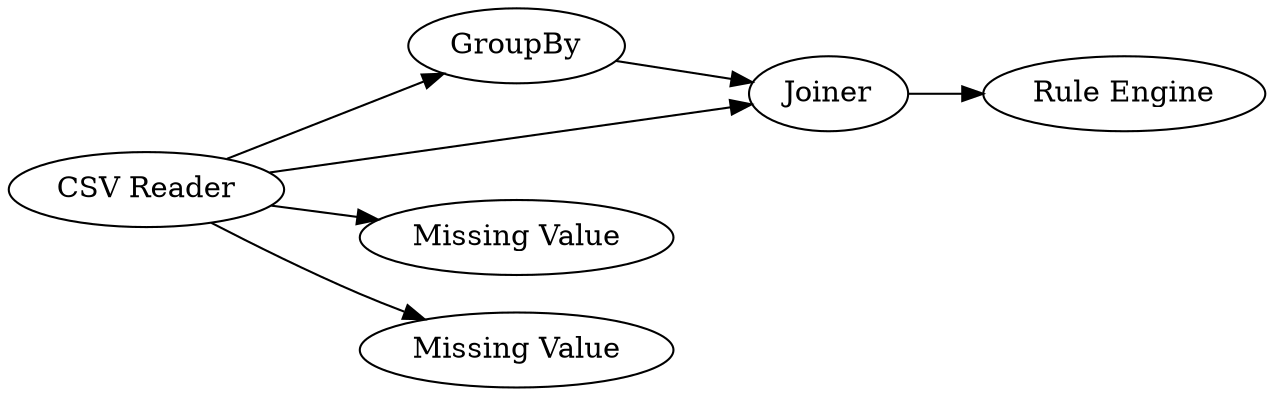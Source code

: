 digraph {
	15 -> 16
	1 -> 15
	1 -> 13
	1 -> 14
	16 -> 17
	1 -> 16
	16 [label=Joiner]
	13 [label="Missing Value"]
	1 [label="CSV Reader"]
	15 [label=GroupBy]
	14 [label="Missing Value"]
	17 [label="Rule Engine"]
	rankdir=LR
}
